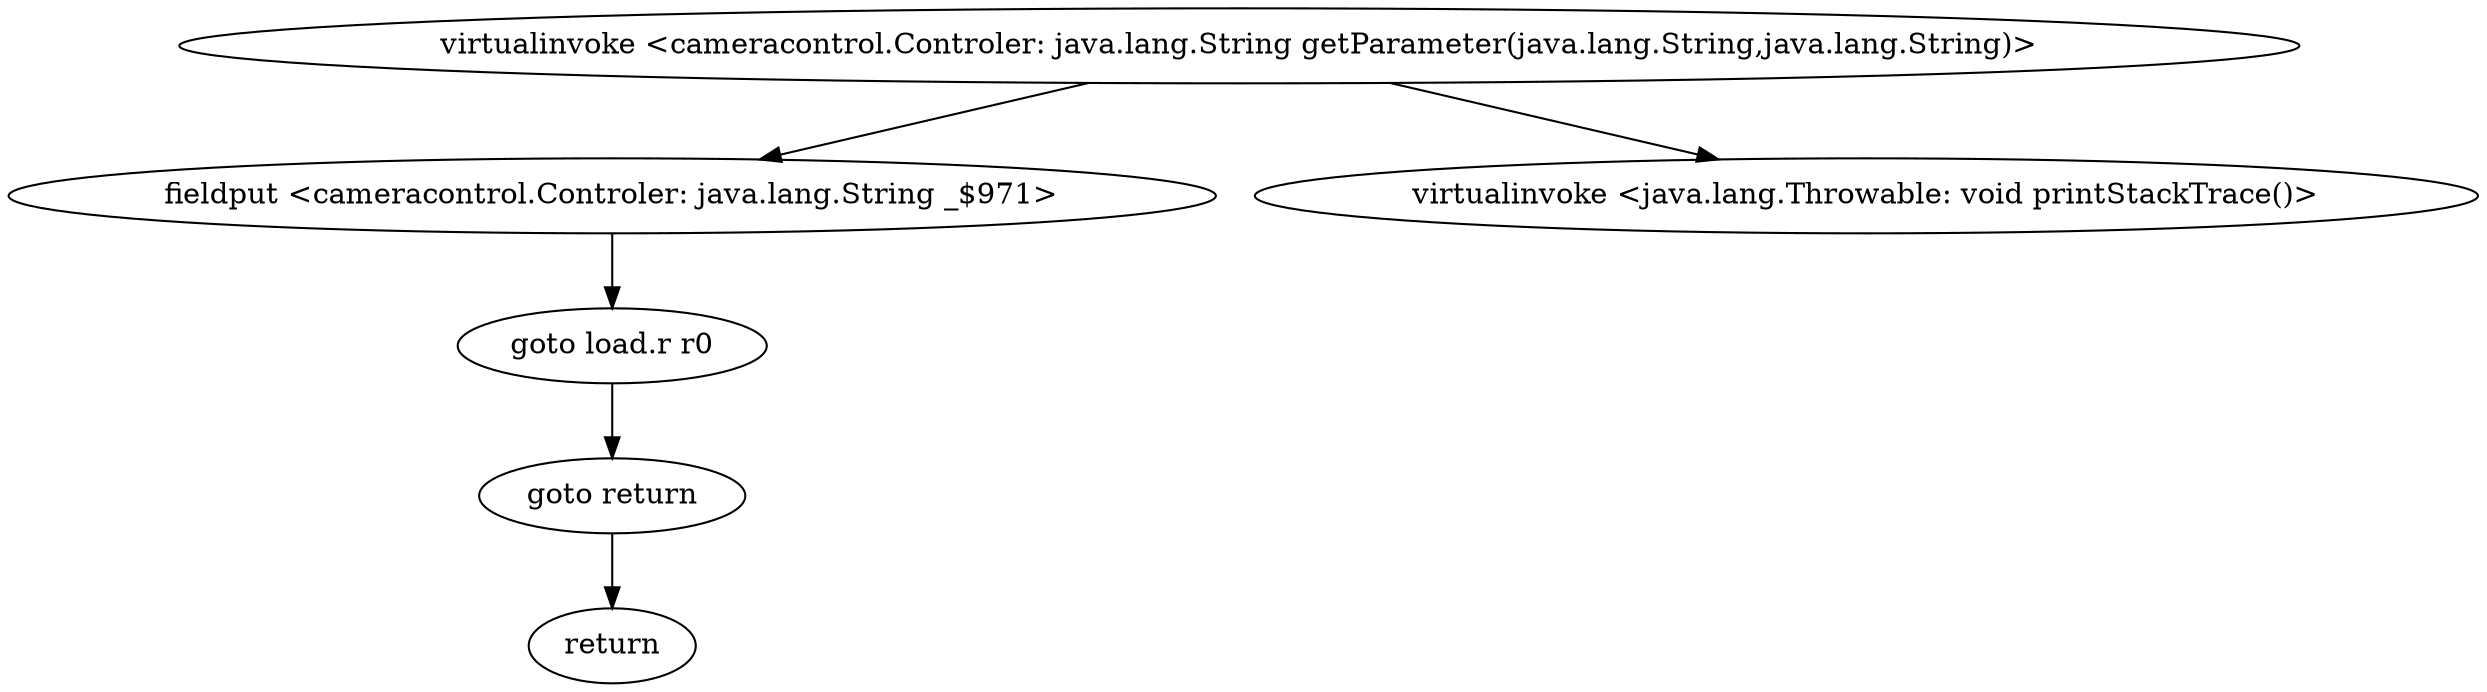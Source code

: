 digraph "" {
"virtualinvoke <cameracontrol.Controler: java.lang.String getParameter(java.lang.String,java.lang.String)>";
 "virtualinvoke <cameracontrol.Controler: java.lang.String getParameter(java.lang.String,java.lang.String)>"->"fieldput <cameracontrol.Controler: java.lang.String _$971>";
 "fieldput <cameracontrol.Controler: java.lang.String _$971>"->"goto load.r r0";
 "goto load.r r0"->"goto return";
 "goto return"->"return";
"virtualinvoke <java.lang.Throwable: void printStackTrace()>";
 "virtualinvoke <cameracontrol.Controler: java.lang.String getParameter(java.lang.String,java.lang.String)>"->"virtualinvoke <java.lang.Throwable: void printStackTrace()>";
}
